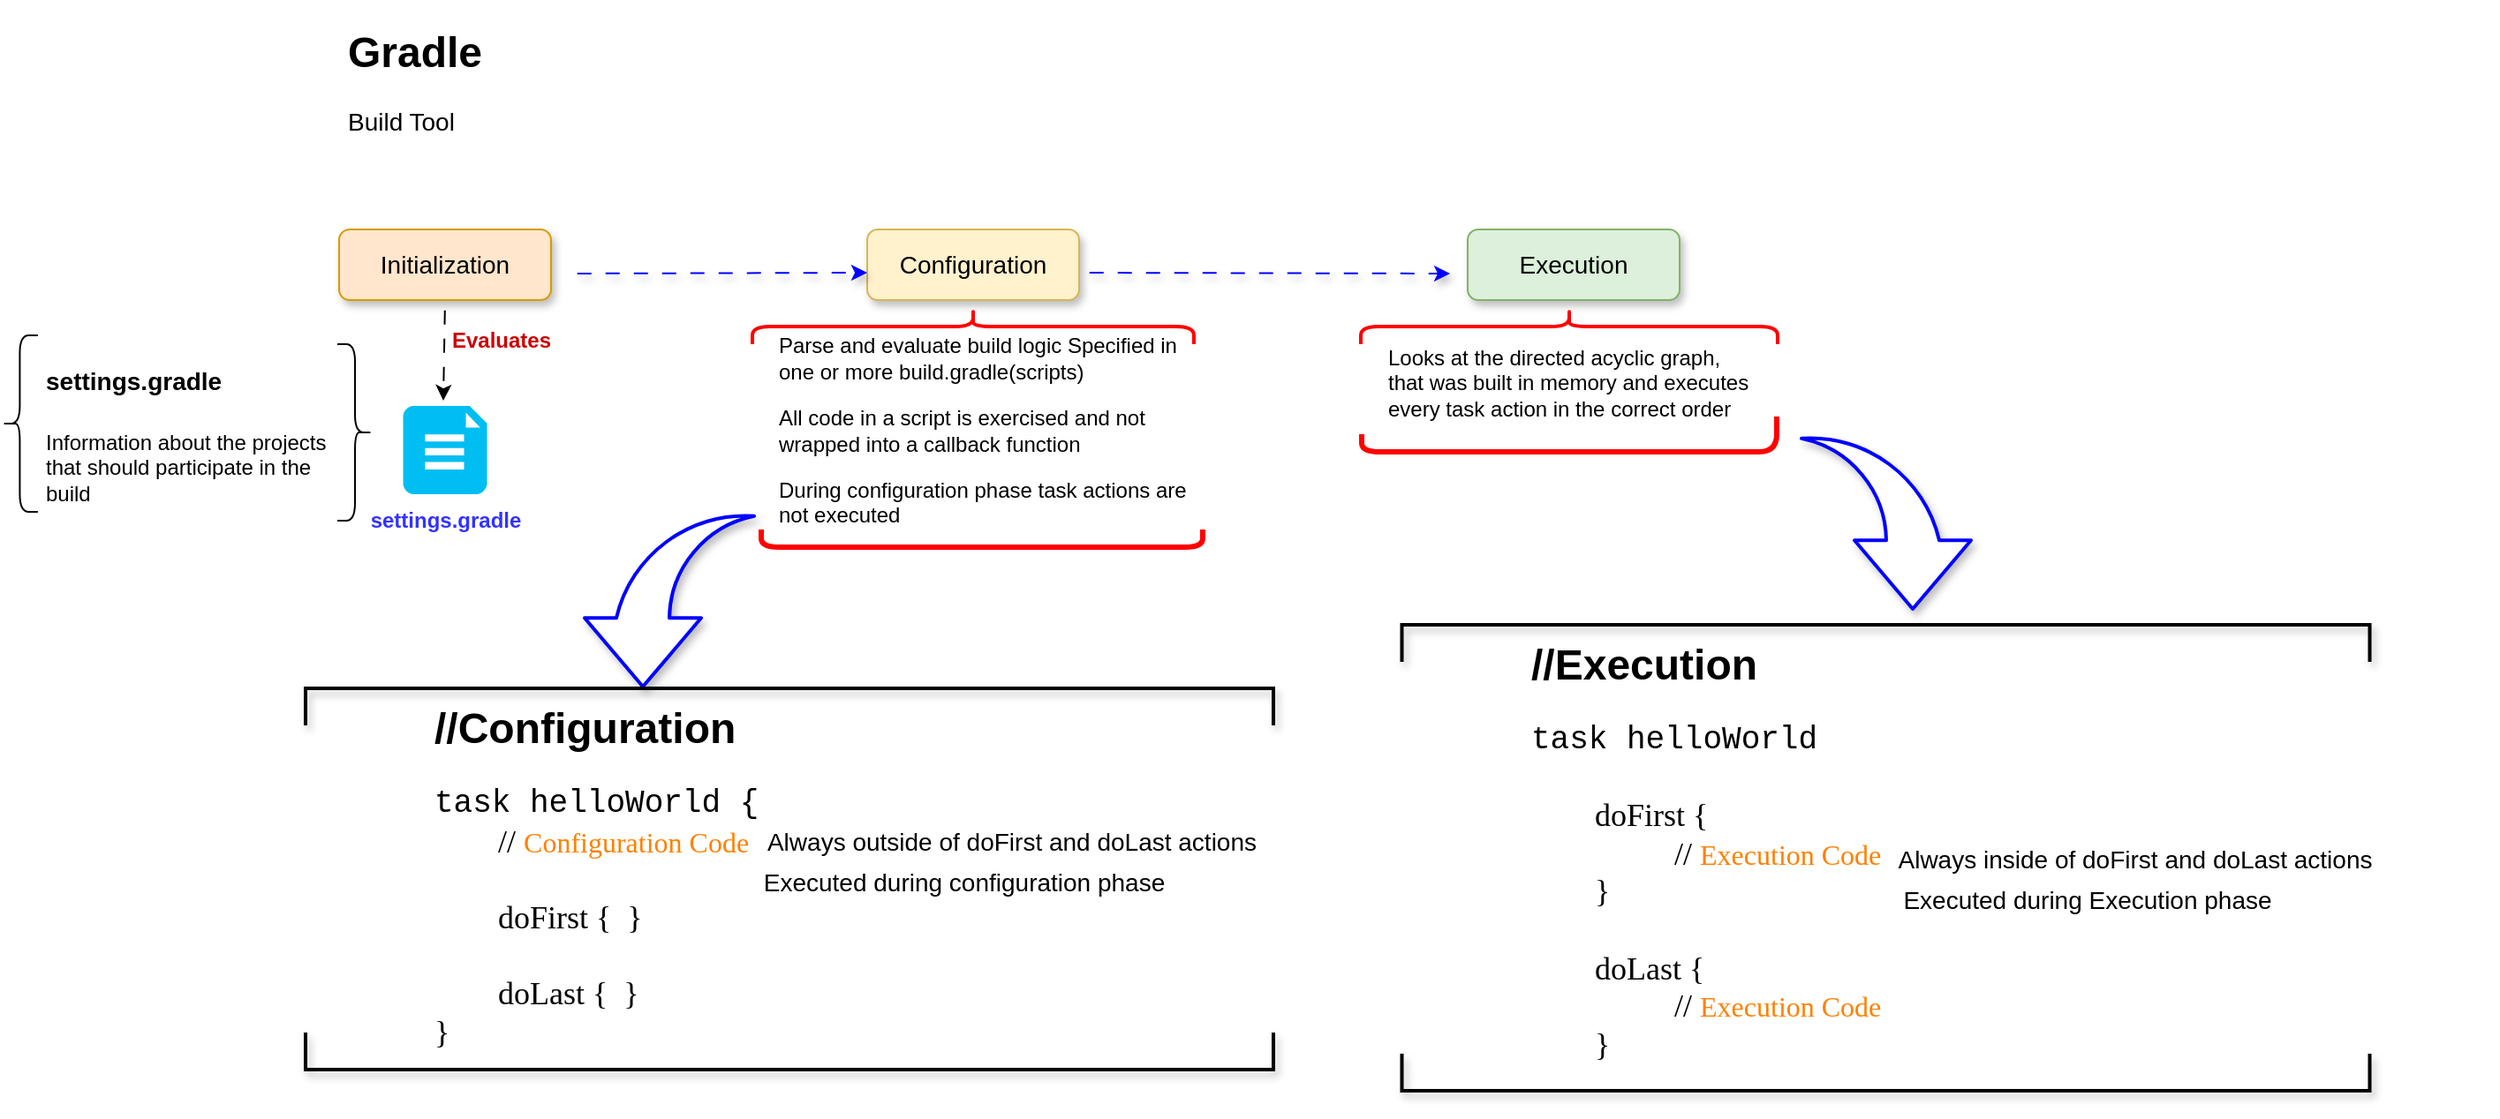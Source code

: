 <mxfile version="24.0.0" type="github">
  <diagram name="Page-1" id="EmSuqY1EnR1Zb_yJjHWw">
    <mxGraphModel dx="1758" dy="1233" grid="0" gridSize="10" guides="1" tooltips="1" connect="1" arrows="1" fold="1" page="0" pageScale="1" pageWidth="827" pageHeight="1169" math="0" shadow="0">
      <root>
        <mxCell id="0" />
        <mxCell id="1" parent="0" />
        <mxCell id="-mhaUfNHZkOBHvGr7sNf-1" value="&lt;font style=&quot;font-size: 14px;&quot;&gt;Initialization&lt;/font&gt;" style="rounded=1;whiteSpace=wrap;html=1;fillStyle=auto;fillColor=#ffe6cc;strokeColor=#d79b00;shadow=1;perimeterSpacing=0;" vertex="1" parent="1">
          <mxGeometry x="41" y="120" width="120" height="40" as="geometry" />
        </mxCell>
        <mxCell id="-mhaUfNHZkOBHvGr7sNf-3" value="&lt;font style=&quot;font-size: 14px;&quot;&gt;Configuration&lt;/font&gt;" style="rounded=1;whiteSpace=wrap;html=1;fillStyle=auto;fillColor=#fff2cc;strokeColor=#d6b656;shadow=1;" vertex="1" parent="1">
          <mxGeometry x="340" y="120" width="120" height="40" as="geometry" />
        </mxCell>
        <mxCell id="-mhaUfNHZkOBHvGr7sNf-4" value="&lt;font style=&quot;font-size: 14px;&quot;&gt;Execution&lt;/font&gt;" style="rounded=1;whiteSpace=wrap;html=1;fillStyle=auto;fillColor=#DCF0DB;strokeColor=#82b366;shadow=1;" vertex="1" parent="1">
          <mxGeometry x="680" y="120" width="120" height="40" as="geometry" />
        </mxCell>
        <mxCell id="-mhaUfNHZkOBHvGr7sNf-5" value="" style="endArrow=classic;html=1;rounded=0;shadow=1;flowAnimation=1;strokeColor=#0000FF;fontStyle=1" edge="1" parent="1">
          <mxGeometry width="50" height="50" relative="1" as="geometry">
            <mxPoint x="170" y="145" as="sourcePoint" />
            <mxPoint x="340" y="144.5" as="targetPoint" />
          </mxGeometry>
        </mxCell>
        <mxCell id="-mhaUfNHZkOBHvGr7sNf-6" value="" style="endArrow=classic;html=1;rounded=0;flowAnimation=1;shadow=1;textShadow=1;strokeColor=#0000FF;" edge="1" parent="1">
          <mxGeometry width="50" height="50" relative="1" as="geometry">
            <mxPoint x="460" y="144.5" as="sourcePoint" />
            <mxPoint x="670" y="145" as="targetPoint" />
          </mxGeometry>
        </mxCell>
        <mxCell id="-mhaUfNHZkOBHvGr7sNf-8" value="&lt;h1&gt;Gradle&lt;/h1&gt;&lt;p&gt;&lt;font style=&quot;font-size: 14px;&quot;&gt;Build Tool&lt;/font&gt;&lt;/p&gt;" style="text;html=1;spacing=5;spacingTop=-20;whiteSpace=wrap;overflow=hidden;rounded=0;" vertex="1" parent="1">
          <mxGeometry x="41" width="160" height="80" as="geometry" />
        </mxCell>
        <mxCell id="-mhaUfNHZkOBHvGr7sNf-10" value="" style="endArrow=classic;html=1;rounded=0;flowAnimation=1;exitX=0.5;exitY=1;exitDx=0;exitDy=0;" edge="1" parent="1" source="-mhaUfNHZkOBHvGr7sNf-1">
          <mxGeometry width="50" height="50" relative="1" as="geometry">
            <mxPoint x="200" y="167" as="sourcePoint" />
            <mxPoint x="100" y="217" as="targetPoint" />
          </mxGeometry>
        </mxCell>
        <mxCell id="-mhaUfNHZkOBHvGr7sNf-11" value="" style="verticalLabelPosition=bottom;html=1;verticalAlign=top;align=center;strokeColor=none;fillColor=#00BEF2;shape=mxgraph.azure.file_2;pointerEvents=1;" vertex="1" parent="1">
          <mxGeometry x="77.25" y="220" width="47.5" height="50" as="geometry" />
        </mxCell>
        <mxCell id="-mhaUfNHZkOBHvGr7sNf-12" value="&lt;b style=&quot;&quot;&gt;&lt;font color=&quot;#cc0000&quot;&gt;Evaluates&lt;/font&gt;&lt;/b&gt;" style="text;html=1;align=center;verticalAlign=middle;whiteSpace=wrap;rounded=0;" vertex="1" parent="1">
          <mxGeometry x="103" y="173" width="60" height="20" as="geometry" />
        </mxCell>
        <mxCell id="-mhaUfNHZkOBHvGr7sNf-13" value="&lt;span style=&quot;color: rgb(51, 51, 255); text-wrap: wrap;&quot;&gt;&lt;b&gt;settings.gradle&lt;/b&gt;&lt;/span&gt;" style="text;html=1;align=center;verticalAlign=middle;resizable=0;points=[];autosize=1;strokeColor=none;fillColor=none;" vertex="1" parent="1">
          <mxGeometry x="46" y="270" width="110" height="30" as="geometry" />
        </mxCell>
        <mxCell id="-mhaUfNHZkOBHvGr7sNf-28" value="&lt;p style=&quot;text-align: left;&quot;&gt;Parse and evaluate build logic Specified in one or more build.gradle(scripts)&lt;/p&gt;&lt;p style=&quot;text-align: left;&quot;&gt;All code in a script is exercised and not wrapped into a callback function&lt;/p&gt;&lt;p style=&quot;text-align: left;&quot;&gt;During configuration phase task actions are not executed&lt;/p&gt;" style="text;html=1;align=center;verticalAlign=middle;whiteSpace=wrap;rounded=0;" vertex="1" parent="1">
          <mxGeometry x="289" y="183" width="250" height="102" as="geometry" />
        </mxCell>
        <mxCell id="-mhaUfNHZkOBHvGr7sNf-32" value="" style="group" vertex="1" connectable="0" parent="1">
          <mxGeometry x="-150" y="180" width="210" height="105" as="geometry" />
        </mxCell>
        <mxCell id="-mhaUfNHZkOBHvGr7sNf-15" value="" style="shape=curlyBracket;whiteSpace=wrap;html=1;rounded=1;flipH=1;labelPosition=right;verticalLabelPosition=middle;align=left;verticalAlign=middle;" vertex="1" parent="-mhaUfNHZkOBHvGr7sNf-32">
          <mxGeometry x="190" y="5" width="20" height="100" as="geometry" />
        </mxCell>
        <mxCell id="-mhaUfNHZkOBHvGr7sNf-16" value="" style="shape=curlyBracket;whiteSpace=wrap;html=1;rounded=1;labelPosition=left;verticalLabelPosition=middle;align=right;verticalAlign=middle;" vertex="1" parent="-mhaUfNHZkOBHvGr7sNf-32">
          <mxGeometry width="20.42" height="100" as="geometry" />
        </mxCell>
        <mxCell id="-mhaUfNHZkOBHvGr7sNf-18" value="&lt;h1&gt;&lt;font style=&quot;font-size: 14px;&quot;&gt;settings.gradle&lt;/font&gt;&lt;/h1&gt;&lt;p&gt;Information about the projects that should participate in the build&lt;/p&gt;" style="text;html=1;spacing=5;spacingTop=-20;whiteSpace=wrap;overflow=hidden;rounded=0;" vertex="1" parent="-mhaUfNHZkOBHvGr7sNf-32">
          <mxGeometry x="20.425" y="3" width="179.705" height="97.778" as="geometry" />
        </mxCell>
        <mxCell id="-mhaUfNHZkOBHvGr7sNf-33" value="" style="shape=curlyBracket;whiteSpace=wrap;html=1;rounded=1;flipH=1;labelPosition=right;verticalLabelPosition=middle;align=left;verticalAlign=middle;rotation=-90;strokeWidth=2;strokeColor=#FF0000;" vertex="1" parent="1">
          <mxGeometry x="390" y="50" width="20" height="250" as="geometry" />
        </mxCell>
        <mxCell id="-mhaUfNHZkOBHvGr7sNf-35" value="" style="endArrow=none;html=1;rounded=1;labelBorderColor=default;fontColor=#FF0000;strokeColor=#FF0000;flowAnimation=0;curved=0;strokeWidth=3;" edge="1" parent="1">
          <mxGeometry width="50" height="50" relative="1" as="geometry">
            <mxPoint x="280" y="290" as="sourcePoint" />
            <mxPoint x="530" y="290" as="targetPoint" />
            <Array as="points">
              <mxPoint x="280" y="300" />
              <mxPoint x="530" y="300" />
            </Array>
          </mxGeometry>
        </mxCell>
        <mxCell id="-mhaUfNHZkOBHvGr7sNf-36" value="&lt;p style=&quot;text-align: left;&quot;&gt;Looks at the directed acyclic graph, that was built in memory and executes every task action in the correct order&lt;/p&gt;&lt;p style=&quot;text-align: left;&quot;&gt;&lt;br&gt;&lt;/p&gt;" style="text;html=1;align=center;verticalAlign=middle;whiteSpace=wrap;rounded=0;" vertex="1" parent="1">
          <mxGeometry x="633.5" y="183" width="211" height="73" as="geometry" />
        </mxCell>
        <mxCell id="-mhaUfNHZkOBHvGr7sNf-37" value="" style="shape=curlyBracket;whiteSpace=wrap;html=1;rounded=1;flipH=1;labelPosition=right;verticalLabelPosition=middle;align=left;verticalAlign=middle;rotation=-90;strokeWidth=2;strokeColor=#FF0000;" vertex="1" parent="1">
          <mxGeometry x="727.5" y="57" width="20" height="236" as="geometry" />
        </mxCell>
        <mxCell id="-mhaUfNHZkOBHvGr7sNf-38" value="" style="endArrow=none;html=1;rounded=1;labelBorderColor=default;fontColor=#FF0000;strokeColor=#FF0000;flowAnimation=0;curved=0;strokeWidth=3;" edge="1" parent="1">
          <mxGeometry width="50" height="50" relative="1" as="geometry">
            <mxPoint x="620" y="236" as="sourcePoint" />
            <mxPoint x="855" y="226" as="targetPoint" />
            <Array as="points">
              <mxPoint x="620" y="246" />
              <mxPoint x="855" y="246" />
            </Array>
          </mxGeometry>
        </mxCell>
        <mxCell id="-mhaUfNHZkOBHvGr7sNf-40" value="" style="shape=mxgraph.arrows.jump-in_arrow_2;html=1;verticalLabelPosition=bottom;verticalAlign=top;strokeWidth=2;strokeColor=#0000FF;fixDash=0;shadow=1;textShadow=1;" vertex="1" parent="1">
          <mxGeometry x="180" y="280" width="96" height="99" as="geometry" />
        </mxCell>
        <mxCell id="-mhaUfNHZkOBHvGr7sNf-42" value="&lt;h1&gt;//Configuration&amp;nbsp;&lt;/h1&gt;&lt;div style=&quot;font-size: 18px;&quot;&gt;&lt;font face=&quot;Courier New&quot; style=&quot;font-size: 18px;&quot;&gt;task helloWorld {&lt;/font&gt;&lt;/div&gt;&lt;div style=&quot;&quot;&gt;&lt;font face=&quot;QgnmnIAiz-PSKT1NuUQ2&quot; style=&quot;font-size: 18px;&quot;&gt;&lt;span style=&quot;white-space: pre;&quot;&gt;&#x9;&lt;/span&gt;// &lt;/font&gt;&lt;font face=&quot;QgnmnIAiz-PSKT1NuUQ2&quot; style=&quot;&quot;&gt;&lt;font color=&quot;#ff8000&quot; style=&quot;font-size: 16px;&quot;&gt;Configuration Code&lt;/font&gt;&lt;br&gt;&lt;/font&gt;&lt;/div&gt;&lt;div style=&quot;font-size: 18px;&quot;&gt;&lt;font face=&quot;QgnmnIAiz-PSKT1NuUQ2&quot; style=&quot;font-size: 18px;&quot;&gt;&lt;br&gt;&lt;/font&gt;&lt;/div&gt;&lt;div style=&quot;font-size: 18px;&quot;&gt;&lt;font face=&quot;QgnmnIAiz-PSKT1NuUQ2&quot; style=&quot;font-size: 18px;&quot;&gt;&lt;span style=&quot;white-space: pre;&quot;&gt;&#x9;&lt;/span&gt;doFirst {&amp;nbsp;&amp;nbsp;&lt;span style=&quot;background-color: initial;&quot;&gt;}&lt;/span&gt;&lt;/font&gt;&lt;/div&gt;&lt;div style=&quot;font-size: 18px;&quot;&gt;&lt;font face=&quot;QgnmnIAiz-PSKT1NuUQ2&quot; style=&quot;font-size: 18px;&quot;&gt;&amp;nbsp;&lt;/font&gt;&lt;/div&gt;&lt;div style=&quot;font-size: 18px;&quot;&gt;&lt;font face=&quot;QgnmnIAiz-PSKT1NuUQ2&quot; style=&quot;font-size: 18px;&quot;&gt;&lt;span style=&quot;white-space: pre;&quot;&gt;&#x9;&lt;/span&gt;doLast {&amp;nbsp;&amp;nbsp;&lt;span style=&quot;background-color: initial;&quot;&gt;}&lt;/span&gt;&lt;/font&gt;&lt;/div&gt;&lt;div style=&quot;font-size: 18px;&quot;&gt;&lt;font face=&quot;QgnmnIAiz-PSKT1NuUQ2&quot; style=&quot;font-size: 18px;&quot;&gt;}&lt;/font&gt;&lt;/div&gt;" style="text;html=1;spacing=5;spacingTop=-20;whiteSpace=wrap;overflow=hidden;rounded=0;" vertex="1" parent="1">
          <mxGeometry x="90" y="383" width="552.75" height="240" as="geometry" />
        </mxCell>
        <mxCell id="-mhaUfNHZkOBHvGr7sNf-45" value="&lt;font style=&quot;font-size: 14px;&quot;&gt;Always outside of doFirst and doLast actions&lt;/font&gt;" style="text;html=1;align=center;verticalAlign=middle;whiteSpace=wrap;rounded=0;" vertex="1" parent="1">
          <mxGeometry x="271.75" y="452" width="300" height="30" as="geometry" />
        </mxCell>
        <mxCell id="-mhaUfNHZkOBHvGr7sNf-46" value="&lt;font style=&quot;font-size: 14px;&quot;&gt;Executed during configuration phase&lt;/font&gt;" style="text;html=1;align=center;verticalAlign=middle;whiteSpace=wrap;rounded=0;" vertex="1" parent="1">
          <mxGeometry x="268.25" y="475" width="253.5" height="30" as="geometry" />
        </mxCell>
        <mxCell id="-mhaUfNHZkOBHvGr7sNf-49" value="" style="shape=partialRectangle;whiteSpace=wrap;html=1;bottom=1;right=1;left=1;top=0;fillColor=none;routingCenterX=-0.5;rotation=-180;shadow=1;textShadow=1;perimeterSpacing=0;strokeWidth=2;enumerate=0;" vertex="1" parent="1">
          <mxGeometry x="22" y="380" width="548" height="20" as="geometry" />
        </mxCell>
        <mxCell id="-mhaUfNHZkOBHvGr7sNf-50" value="" style="shape=partialRectangle;whiteSpace=wrap;html=1;bottom=1;right=1;left=1;top=0;fillColor=none;routingCenterX=-0.5;rotation=0;shadow=1;textShadow=1;perimeterSpacing=0;strokeWidth=2;enumerate=0;" vertex="1" parent="1">
          <mxGeometry x="22" y="576" width="548" height="20" as="geometry" />
        </mxCell>
        <mxCell id="-mhaUfNHZkOBHvGr7sNf-51" value="&lt;h1&gt;//Execution&amp;nbsp;&lt;/h1&gt;&lt;div style=&quot;font-size: 18px;&quot;&gt;&lt;font face=&quot;Courier New&quot; style=&quot;font-size: 18px;&quot;&gt;task helloWorld&amp;nbsp;&lt;/font&gt;&lt;/div&gt;&lt;div style=&quot;font-size: 18px;&quot;&gt;&lt;font face=&quot;QgnmnIAiz-PSKT1NuUQ2&quot; style=&quot;font-size: 18px;&quot;&gt;&lt;br&gt;&lt;/font&gt;&lt;/div&gt;&lt;div style=&quot;font-size: 18px;&quot;&gt;&lt;font face=&quot;QgnmnIAiz-PSKT1NuUQ2&quot; style=&quot;font-size: 18px;&quot;&gt;&lt;span style=&quot;white-space: pre;&quot;&gt;&#x9;&lt;/span&gt;doFirst {&lt;/font&gt;&lt;/div&gt;&lt;div style=&quot;font-size: 18px;&quot;&gt;&lt;font face=&quot;QgnmnIAiz-PSKT1NuUQ2&quot; style=&quot;font-size: 18px;&quot;&gt;&lt;span style=&quot;white-space: pre;&quot;&gt;&#x9;&lt;/span&gt;&lt;span style=&quot;white-space: pre;&quot;&gt;&#x9;&lt;/span&gt;&amp;nbsp;&amp;nbsp;&lt;/font&gt;&lt;font style=&quot;background-color: initial;&quot; face=&quot;QgnmnIAiz-PSKT1NuUQ2&quot;&gt;//&amp;nbsp;&lt;/font&gt;&lt;font style=&quot;background-color: initial; font-size: 12px;&quot; face=&quot;QgnmnIAiz-PSKT1NuUQ2&quot;&gt;&lt;font style=&quot;font-size: 16px;&quot; color=&quot;#ff8000&quot;&gt;Execution Code&lt;/font&gt;&lt;/font&gt;&lt;/div&gt;&lt;div style=&quot;font-size: 18px;&quot;&gt;&lt;span style=&quot;background-color: initial; font-family: QgnmnIAiz-PSKT1NuUQ2; white-space: pre;&quot;&gt;&#x9;&lt;/span&gt;&lt;span style=&quot;background-color: initial; font-family: QgnmnIAiz-PSKT1NuUQ2;&quot;&gt;}&lt;/span&gt;&lt;/div&gt;&lt;div style=&quot;font-size: 18px;&quot;&gt;&lt;/div&gt;&lt;div style=&quot;font-size: 18px;&quot;&gt;&lt;/div&gt;&lt;div style=&quot;font-size: 18px;&quot;&gt;&lt;/div&gt;&lt;div style=&quot;font-size: 18px;&quot;&gt;&lt;font face=&quot;QgnmnIAiz-PSKT1NuUQ2&quot; style=&quot;font-size: 18px;&quot;&gt;&amp;nbsp;&lt;span style=&quot;white-space: pre;&quot;&gt;&#x9;&lt;/span&gt;&lt;/font&gt;&lt;/div&gt;&lt;div style=&quot;font-size: 18px;&quot;&gt;&lt;span style=&quot;font-family: QgnmnIAiz-PSKT1NuUQ2; background-color: initial;&quot;&gt;&lt;span style=&quot;white-space: pre;&quot;&gt;&#x9;&lt;/span&gt;doLast {&lt;/span&gt;&lt;/div&gt;&lt;div style=&quot;font-size: 18px;&quot;&gt;&lt;font face=&quot;QgnmnIAiz-PSKT1NuUQ2&quot;&gt;&lt;span style=&quot;white-space: pre;&quot;&gt;&#x9;&lt;/span&gt;&lt;span style=&quot;white-space: pre;&quot;&gt;&#x9;&lt;/span&gt;&amp;nbsp;&amp;nbsp;&lt;/font&gt;&lt;font style=&quot;background-color: initial;&quot; face=&quot;QgnmnIAiz-PSKT1NuUQ2&quot;&gt;//&amp;nbsp;&lt;/font&gt;&lt;font style=&quot;background-color: initial; font-size: 12px;&quot; face=&quot;QgnmnIAiz-PSKT1NuUQ2&quot;&gt;&lt;font style=&quot;font-size: 16px;&quot; color=&quot;#ff8000&quot;&gt;Execution Code&lt;/font&gt;&lt;/font&gt;&lt;/div&gt;&lt;div style=&quot;font-size: 18px;&quot;&gt;&lt;span style=&quot;background-color: initial; font-family: QgnmnIAiz-PSKT1NuUQ2; white-space: pre;&quot;&gt;&#x9;&lt;/span&gt;&lt;span style=&quot;background-color: initial; font-family: QgnmnIAiz-PSKT1NuUQ2;&quot;&gt;}&lt;/span&gt;&lt;/div&gt;&lt;div style=&quot;font-size: 18px;&quot;&gt;&lt;br&gt;&lt;/div&gt;&lt;div style=&quot;font-size: 18px;&quot;&gt;&lt;font face=&quot;QgnmnIAiz-PSKT1NuUQ2&quot; style=&quot;font-size: 18px;&quot;&gt;}&lt;/font&gt;&lt;/div&gt;" style="text;html=1;spacing=5;spacingTop=-20;whiteSpace=wrap;overflow=hidden;rounded=0;" vertex="1" parent="1">
          <mxGeometry x="710.75" y="347" width="552.75" height="258" as="geometry" />
        </mxCell>
        <mxCell id="-mhaUfNHZkOBHvGr7sNf-52" value="&lt;font style=&quot;font-size: 14px;&quot;&gt;Always inside of doFirst and doLast actions&lt;/font&gt;" style="text;html=1;align=center;verticalAlign=middle;whiteSpace=wrap;rounded=0;" vertex="1" parent="1">
          <mxGeometry x="907.5" y="462" width="300" height="30" as="geometry" />
        </mxCell>
        <mxCell id="-mhaUfNHZkOBHvGr7sNf-53" value="&lt;font style=&quot;font-size: 14px;&quot;&gt;Executed during Execution phase&lt;/font&gt;" style="text;html=1;align=center;verticalAlign=middle;whiteSpace=wrap;rounded=0;" vertex="1" parent="1">
          <mxGeometry x="904" y="485" width="253.5" height="30" as="geometry" />
        </mxCell>
        <mxCell id="-mhaUfNHZkOBHvGr7sNf-54" value="" style="shape=partialRectangle;whiteSpace=wrap;html=1;bottom=1;right=1;left=1;top=0;fillColor=none;routingCenterX=-0.5;rotation=-180;shadow=1;textShadow=1;perimeterSpacing=0;strokeWidth=2;enumerate=0;" vertex="1" parent="1">
          <mxGeometry x="642.75" y="344" width="548" height="20" as="geometry" />
        </mxCell>
        <mxCell id="-mhaUfNHZkOBHvGr7sNf-55" value="" style="shape=partialRectangle;whiteSpace=wrap;html=1;bottom=1;right=1;left=1;top=0;fillColor=none;routingCenterX=-0.5;rotation=0;shadow=1;textShadow=1;perimeterSpacing=0;strokeWidth=2;enumerate=0;" vertex="1" parent="1">
          <mxGeometry x="642.75" y="588" width="548" height="20" as="geometry" />
        </mxCell>
        <mxCell id="-mhaUfNHZkOBHvGr7sNf-56" value="" style="shape=mxgraph.arrows.jump-in_arrow_1;html=1;verticalLabelPosition=bottom;verticalAlign=top;strokeWidth=2;strokeColor=#0000FF;shadow=1;textShadow=1;" vertex="1" parent="1">
          <mxGeometry x="869" y="236" width="96" height="99" as="geometry" />
        </mxCell>
      </root>
    </mxGraphModel>
  </diagram>
</mxfile>
